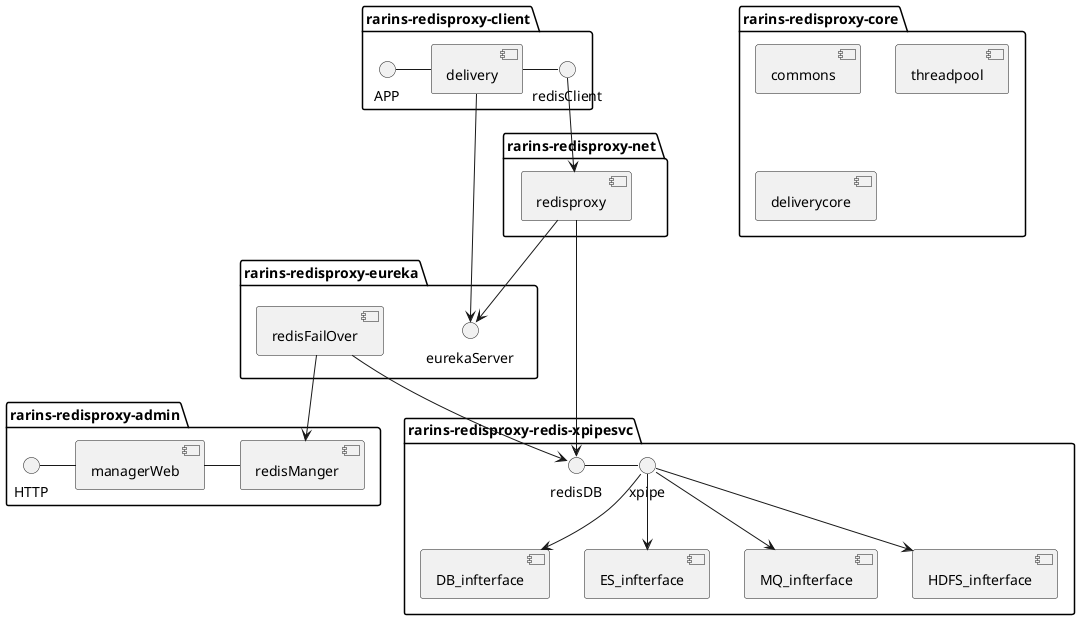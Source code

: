 @startuml

package "rarins-redisproxy-core" {
    [commons]
    [threadpool]
    [deliverycore]
}

package "rarins-redisproxy-client" {
    APP - [delivery]
    [delivery]-redisClient
}

package "rarins-redisproxy-redis-xpipesvc" {
    redisDB - xpipe
    xpipe --> [DB_infterface]
    xpipe --> [ES_infterface]
    xpipe --> [MQ_infterface]
    xpipe --> [HDFS_infterface]

}

package "rarins-redisproxy-eureka" {
    [delivery] --> eurekaServer
    [redisFailOver]--> redisDB
}


package "rarins-redisproxy-net" {
    redisClient --> [redisproxy]
    [redisproxy] --> eurekaServer
    [redisproxy]-->redisDB

}

package "rarins-redisproxy-admin" {
    HTTP - [managerWeb]
    [managerWeb]-[redisManger]
    redisFailOver-->[redisManger]

}



@enduml